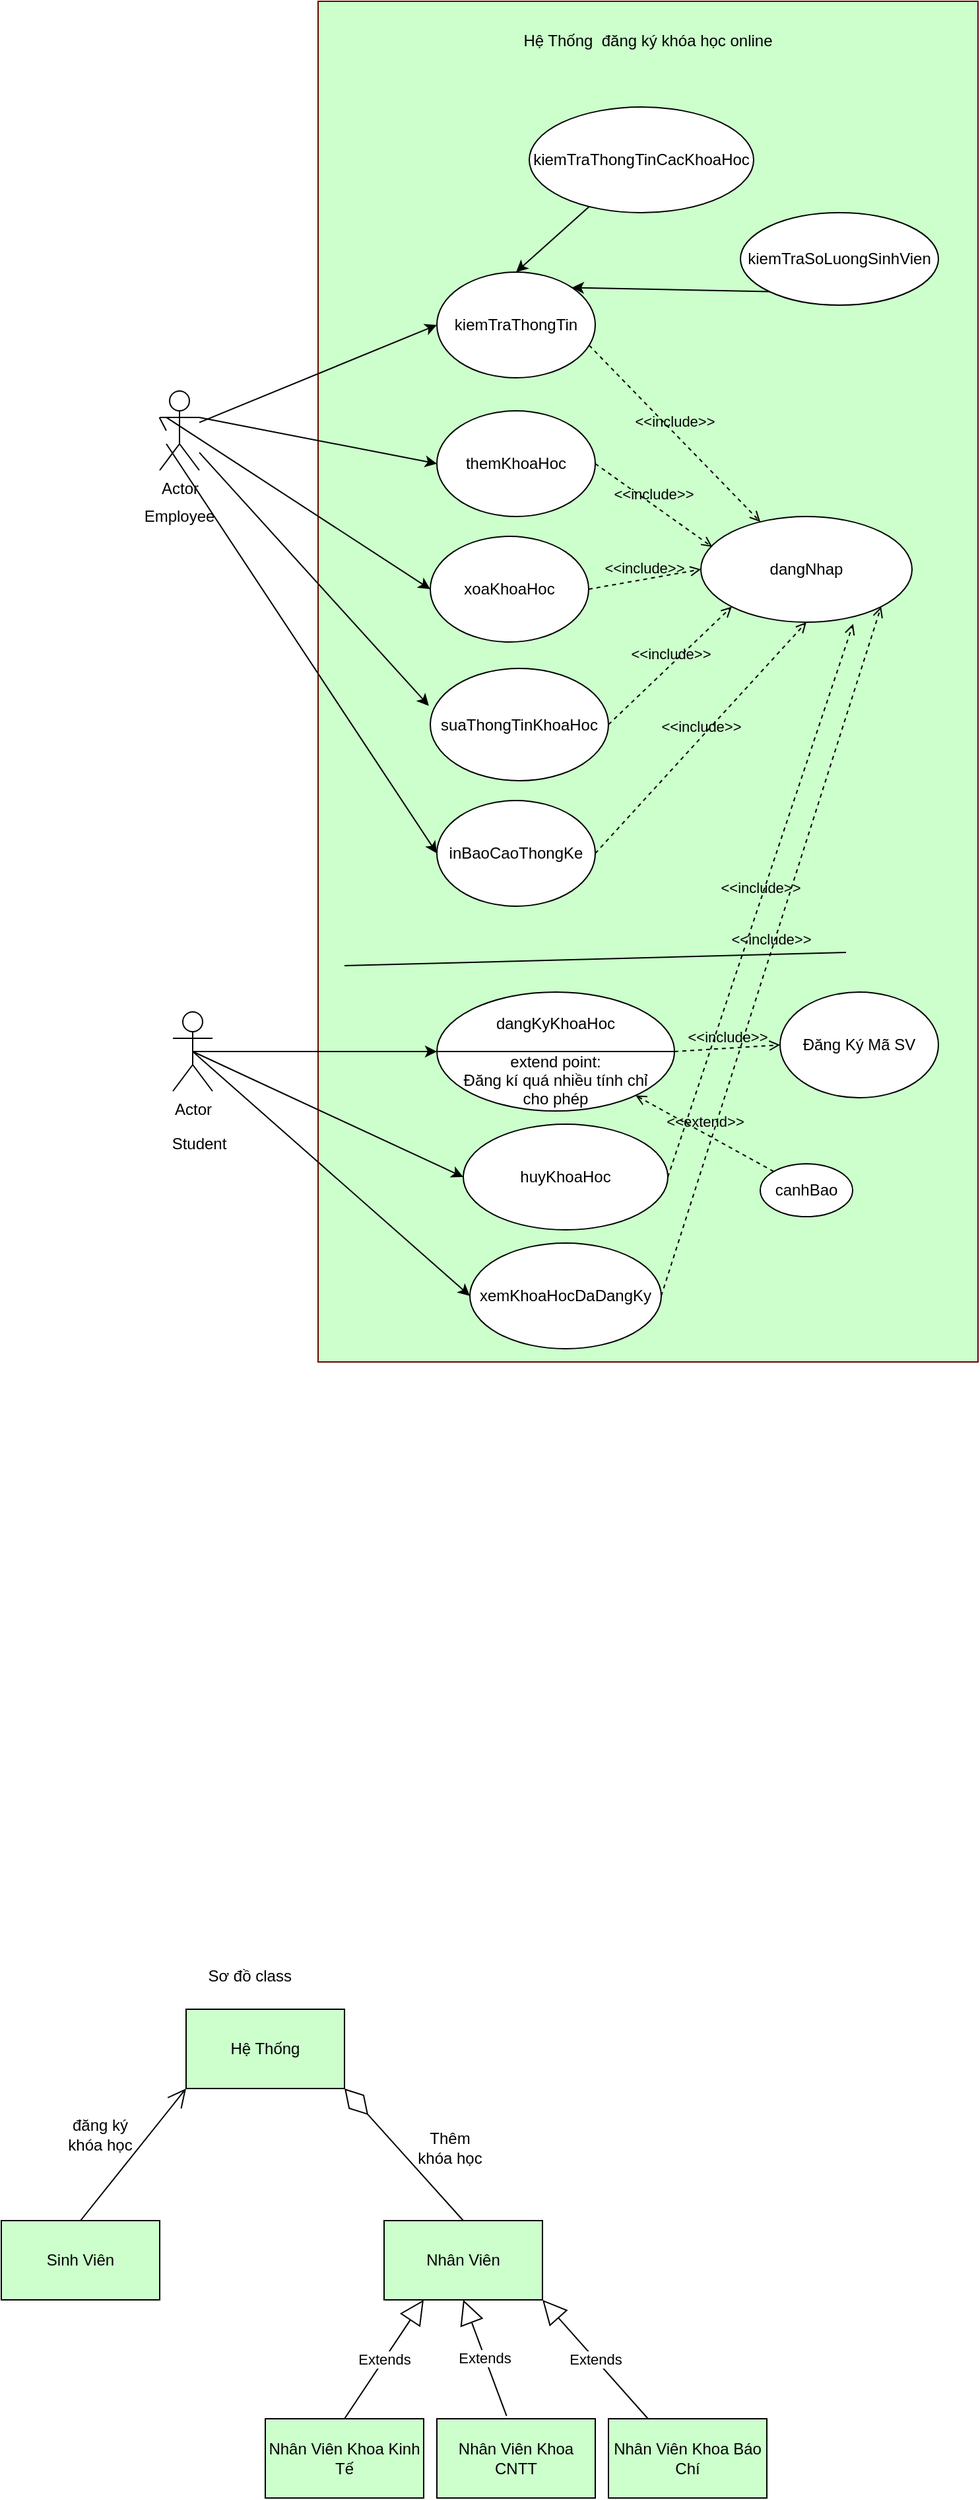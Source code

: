 <mxfile version="16.5.1" type="device"><diagram id="lB1h-7lxpASH3OdDRsPz" name="Page-1"><mxGraphModel dx="1858" dy="2153" grid="1" gridSize="10" guides="1" tooltips="1" connect="1" arrows="1" fold="1" page="1" pageScale="1" pageWidth="850" pageHeight="1100" math="0" shadow="0"><root><mxCell id="0"/><mxCell id="1" parent="0"/><mxCell id="tVhqEvvE7kMgc86qGGUo-36" value="" style="rounded=0;whiteSpace=wrap;html=1;fillColor=#CCFFCC;strokeColor=#6F0000;fontColor=#ffffff;" parent="1" vertex="1"><mxGeometry x="870" y="-580" width="500" height="1030" as="geometry"/></mxCell><mxCell id="pz9MaHcPiONFDGKfk24B-2" value="Actor" style="shape=umlActor;verticalLabelPosition=bottom;verticalAlign=top;html=1;outlineConnect=0;" parent="1" vertex="1"><mxGeometry x="760" y="185" width="30" height="60" as="geometry"/></mxCell><mxCell id="pz9MaHcPiONFDGKfk24B-7" value="Employee" style="text;html=1;strokeColor=none;fillColor=none;align=center;verticalAlign=middle;whiteSpace=wrap;rounded=0;" parent="1" vertex="1"><mxGeometry x="735" y="-205" width="60" height="30" as="geometry"/></mxCell><mxCell id="pz9MaHcPiONFDGKfk24B-8" value="Student" style="text;html=1;strokeColor=none;fillColor=none;align=center;verticalAlign=middle;whiteSpace=wrap;rounded=0;" parent="1" vertex="1"><mxGeometry x="750" y="270" width="60" height="30" as="geometry"/></mxCell><mxCell id="pz9MaHcPiONFDGKfk24B-9" value="kiemTraThongTin" style="ellipse;whiteSpace=wrap;html=1;" parent="1" vertex="1"><mxGeometry x="960" y="-375" width="120" height="80" as="geometry"/></mxCell><mxCell id="pz9MaHcPiONFDGKfk24B-12" value="xoaKhoaHoc" style="ellipse;whiteSpace=wrap;html=1;" parent="1" vertex="1"><mxGeometry x="955" y="-175" width="120" height="80" as="geometry"/></mxCell><mxCell id="pz9MaHcPiONFDGKfk24B-21" value="inBaoCaoThongKe" style="ellipse;whiteSpace=wrap;html=1;" parent="1" vertex="1"><mxGeometry x="960" y="25" width="120" height="80" as="geometry"/></mxCell><mxCell id="pz9MaHcPiONFDGKfk24B-23" value="suaThongTinKhoaHoc" style="ellipse;whiteSpace=wrap;html=1;" parent="1" vertex="1"><mxGeometry x="955" y="-75" width="135" height="85" as="geometry"/></mxCell><mxCell id="tVhqEvvE7kMgc86qGGUo-2" value="" style="endArrow=classic;html=1;rounded=0;entryX=0;entryY=0.5;entryDx=0;entryDy=0;" parent="1" source="pz9MaHcPiONFDGKfk24B-4" target="pz9MaHcPiONFDGKfk24B-9" edge="1"><mxGeometry width="50" height="50" relative="1" as="geometry"><mxPoint x="925" y="-75" as="sourcePoint"/><mxPoint x="975" y="-125" as="targetPoint"/></mxGeometry></mxCell><mxCell id="tVhqEvvE7kMgc86qGGUo-3" value="" style="endArrow=classic;html=1;rounded=0;entryX=0;entryY=0.5;entryDx=0;entryDy=0;exitX=1;exitY=0.333;exitDx=0;exitDy=0;exitPerimeter=0;" parent="1" source="pz9MaHcPiONFDGKfk24B-4" target="tVhqEvvE7kMgc86qGGUo-79" edge="1"><mxGeometry width="50" height="50" relative="1" as="geometry"><mxPoint x="760" y="-250.455" as="sourcePoint"/><mxPoint x="944.72" y="-249.8" as="targetPoint"/></mxGeometry></mxCell><mxCell id="tVhqEvvE7kMgc86qGGUo-4" value="" style="endArrow=classic;html=1;rounded=0;entryX=0;entryY=0.5;entryDx=0;entryDy=0;" parent="1" target="pz9MaHcPiONFDGKfk24B-12" edge="1"><mxGeometry width="50" height="50" relative="1" as="geometry"><mxPoint x="755" y="-265" as="sourcePoint"/><mxPoint x="975" y="-315.0" as="targetPoint"/></mxGeometry></mxCell><mxCell id="tVhqEvvE7kMgc86qGGUo-6" value="" style="endArrow=classic;html=1;rounded=0;entryX=-0.008;entryY=0.333;entryDx=0;entryDy=0;entryPerimeter=0;startArrow=none;" parent="1" source="pz9MaHcPiONFDGKfk24B-4" target="pz9MaHcPiONFDGKfk24B-23" edge="1"><mxGeometry width="50" height="50" relative="1" as="geometry"><mxPoint x="755" y="-255" as="sourcePoint"/><mxPoint x="995" y="-55" as="targetPoint"/></mxGeometry></mxCell><mxCell id="tVhqEvvE7kMgc86qGGUo-7" value="" style="endArrow=classic;html=1;rounded=0;entryX=0;entryY=0.5;entryDx=0;entryDy=0;" parent="1" target="pz9MaHcPiONFDGKfk24B-21" edge="1"><mxGeometry width="50" height="50" relative="1" as="geometry"><mxPoint x="755" y="-245" as="sourcePoint"/><mxPoint x="845" y="55" as="targetPoint"/></mxGeometry></mxCell><mxCell id="tVhqEvvE7kMgc86qGGUo-21" value="canhBao" style="ellipse;whiteSpace=wrap;html=1;" parent="1" vertex="1"><mxGeometry x="1205" y="300" width="70" height="40" as="geometry"/></mxCell><mxCell id="tVhqEvvE7kMgc86qGGUo-22" value="&amp;lt;&amp;lt;extend&amp;gt;&amp;gt;" style="html=1;verticalAlign=bottom;labelBackgroundColor=none;endArrow=open;endFill=0;dashed=1;rounded=0;exitX=0;exitY=0;exitDx=0;exitDy=0;" parent="1" source="tVhqEvvE7kMgc86qGGUo-21" target="tVhqEvvE7kMgc86qGGUo-78" edge="1"><mxGeometry width="160" relative="1" as="geometry"><mxPoint x="1105" y="-100" as="sourcePoint"/><mxPoint x="1104.14" y="-176.66" as="targetPoint"/></mxGeometry></mxCell><mxCell id="tVhqEvvE7kMgc86qGGUo-31" value="kiemTraThongTinCacKhoaHoc" style="ellipse;whiteSpace=wrap;html=1;" parent="1" vertex="1"><mxGeometry x="1030" y="-500" width="170" height="80" as="geometry"/></mxCell><mxCell id="tVhqEvvE7kMgc86qGGUo-32" value="" style="endArrow=classic;html=1;rounded=0;entryX=0.5;entryY=0;entryDx=0;entryDy=0;" parent="1" source="tVhqEvvE7kMgc86qGGUo-31" target="pz9MaHcPiONFDGKfk24B-9" edge="1"><mxGeometry width="50" height="50" relative="1" as="geometry"><mxPoint x="1065" y="-295" as="sourcePoint"/><mxPoint x="1115" y="-345" as="targetPoint"/></mxGeometry></mxCell><mxCell id="tVhqEvvE7kMgc86qGGUo-33" value="kiemTraSoLuongSinhVien" style="ellipse;whiteSpace=wrap;html=1;" parent="1" vertex="1"><mxGeometry x="1190" y="-420" width="150" height="70" as="geometry"/></mxCell><mxCell id="tVhqEvvE7kMgc86qGGUo-34" value="" style="endArrow=classic;html=1;rounded=0;exitX=0;exitY=1;exitDx=0;exitDy=0;entryX=1;entryY=0;entryDx=0;entryDy=0;" parent="1" source="tVhqEvvE7kMgc86qGGUo-33" target="pz9MaHcPiONFDGKfk24B-9" edge="1"><mxGeometry width="50" height="50" relative="1" as="geometry"><mxPoint x="1065" y="-285" as="sourcePoint"/><mxPoint x="1115" y="-335" as="targetPoint"/></mxGeometry></mxCell><mxCell id="tVhqEvvE7kMgc86qGGUo-40" value="Hệ Thống&amp;nbsp; đăng ký khóa học online" style="text;html=1;strokeColor=none;fillColor=none;align=center;verticalAlign=middle;whiteSpace=wrap;rounded=0;" parent="1" vertex="1"><mxGeometry x="1010" y="-565" width="220" height="30" as="geometry"/></mxCell><mxCell id="tVhqEvvE7kMgc86qGGUo-66" style="edgeStyle=orthogonalEdgeStyle;rounded=0;orthogonalLoop=1;jettySize=auto;html=1;exitX=0.5;exitY=1;exitDx=0;exitDy=0;" parent="1" edge="1"><mxGeometry relative="1" as="geometry"><mxPoint x="1085" y="460" as="sourcePoint"/><mxPoint x="1085" y="460" as="targetPoint"/></mxGeometry></mxCell><mxCell id="tVhqEvvE7kMgc86qGGUo-68" value="huyKhoaHoc" style="ellipse;whiteSpace=wrap;html=1;" parent="1" vertex="1"><mxGeometry x="980" y="270" width="155" height="80" as="geometry"/></mxCell><mxCell id="tVhqEvvE7kMgc86qGGUo-78" value="&lt;span&gt;&lt;br&gt;&lt;/span&gt;dangKyKhoaHoc&lt;br&gt;&lt;br&gt;&lt;span&gt;extend point:&lt;/span&gt;&lt;br&gt;&lt;span&gt;Đăng kí quá nhiều tính chỉ&lt;br&gt;cho phép&lt;br&gt;&lt;/span&gt;" style="shape=lineEllipse;perimeter=ellipsePerimeter;whiteSpace=wrap;html=1;backgroundOutline=1;" parent="1" vertex="1"><mxGeometry x="960" y="170" width="180" height="90" as="geometry"/></mxCell><mxCell id="tVhqEvvE7kMgc86qGGUo-79" value="themKhoaHoc" style="ellipse;whiteSpace=wrap;html=1;" parent="1" vertex="1"><mxGeometry x="960" y="-270" width="120" height="80" as="geometry"/></mxCell><mxCell id="tVhqEvvE7kMgc86qGGUo-81" value="" style="endArrow=none;html=1;rounded=0;" parent="1" edge="1"><mxGeometry width="50" height="50" relative="1" as="geometry"><mxPoint x="890" y="150" as="sourcePoint"/><mxPoint x="1270" y="140" as="targetPoint"/></mxGeometry></mxCell><mxCell id="_JqN_RBT8FjLGJyVjGAs-5" value="dangNhap" style="ellipse;whiteSpace=wrap;html=1;" parent="1" vertex="1"><mxGeometry x="1160" y="-190" width="160" height="80" as="geometry"/></mxCell><mxCell id="_JqN_RBT8FjLGJyVjGAs-8" value="xemKhoaHocDaDangKy" style="ellipse;whiteSpace=wrap;html=1;" parent="1" vertex="1"><mxGeometry x="985" y="360" width="145" height="80" as="geometry"/></mxCell><mxCell id="_JqN_RBT8FjLGJyVjGAs-11" value="&amp;lt;&amp;lt;include&amp;gt;&amp;gt;" style="html=1;verticalAlign=bottom;labelBackgroundColor=none;endArrow=open;endFill=0;dashed=1;rounded=0;exitX=0.961;exitY=0.692;exitDx=0;exitDy=0;exitPerimeter=0;" parent="1" source="pz9MaHcPiONFDGKfk24B-9" target="_JqN_RBT8FjLGJyVjGAs-5" edge="1"><mxGeometry width="160" relative="1" as="geometry"><mxPoint x="910" y="-40" as="sourcePoint"/><mxPoint x="1070" y="-40" as="targetPoint"/></mxGeometry></mxCell><mxCell id="_JqN_RBT8FjLGJyVjGAs-12" value="&amp;lt;&amp;lt;include&amp;gt;&amp;gt;" style="html=1;verticalAlign=bottom;labelBackgroundColor=none;endArrow=open;endFill=0;dashed=1;rounded=0;exitX=1;exitY=0.5;exitDx=0;exitDy=0;entryX=0.054;entryY=0.288;entryDx=0;entryDy=0;entryPerimeter=0;" parent="1" source="tVhqEvvE7kMgc86qGGUo-79" target="_JqN_RBT8FjLGJyVjGAs-5" edge="1"><mxGeometry width="160" relative="1" as="geometry"><mxPoint x="1085.32" y="-309.64" as="sourcePoint"/><mxPoint x="1215.155" y="-176.006" as="targetPoint"/></mxGeometry></mxCell><mxCell id="_JqN_RBT8FjLGJyVjGAs-13" value="&amp;lt;&amp;lt;include&amp;gt;&amp;gt;" style="html=1;verticalAlign=bottom;labelBackgroundColor=none;endArrow=open;endFill=0;dashed=1;rounded=0;exitX=1;exitY=0.5;exitDx=0;exitDy=0;entryX=0;entryY=0.5;entryDx=0;entryDy=0;" parent="1" source="pz9MaHcPiONFDGKfk24B-12" target="_JqN_RBT8FjLGJyVjGAs-5" edge="1"><mxGeometry width="160" relative="1" as="geometry"><mxPoint x="1095.32" y="-299.64" as="sourcePoint"/><mxPoint x="1225.155" y="-166.006" as="targetPoint"/></mxGeometry></mxCell><mxCell id="_JqN_RBT8FjLGJyVjGAs-14" value="&amp;lt;&amp;lt;include&amp;gt;&amp;gt;" style="html=1;verticalAlign=bottom;labelBackgroundColor=none;endArrow=open;endFill=0;dashed=1;rounded=0;exitX=1;exitY=0.5;exitDx=0;exitDy=0;entryX=0;entryY=1;entryDx=0;entryDy=0;" parent="1" source="pz9MaHcPiONFDGKfk24B-23" target="_JqN_RBT8FjLGJyVjGAs-5" edge="1"><mxGeometry width="160" relative="1" as="geometry"><mxPoint x="1105.32" y="-289.64" as="sourcePoint"/><mxPoint x="1235.155" y="-156.006" as="targetPoint"/></mxGeometry></mxCell><mxCell id="_JqN_RBT8FjLGJyVjGAs-15" value="&amp;lt;&amp;lt;include&amp;gt;&amp;gt;" style="html=1;verticalAlign=bottom;labelBackgroundColor=none;endArrow=open;endFill=0;dashed=1;rounded=0;exitX=1;exitY=0.5;exitDx=0;exitDy=0;entryX=0.5;entryY=1;entryDx=0;entryDy=0;" parent="1" source="pz9MaHcPiONFDGKfk24B-21" target="_JqN_RBT8FjLGJyVjGAs-5" edge="1"><mxGeometry width="160" relative="1" as="geometry"><mxPoint x="1115.32" y="-279.64" as="sourcePoint"/><mxPoint x="1245.155" y="-146.006" as="targetPoint"/></mxGeometry></mxCell><mxCell id="_JqN_RBT8FjLGJyVjGAs-17" value="&amp;lt;&amp;lt;include&amp;gt;&amp;gt;" style="html=1;verticalAlign=bottom;labelBackgroundColor=none;endArrow=open;endFill=0;dashed=1;rounded=0;exitX=1;exitY=0.5;exitDx=0;exitDy=0;entryX=0.721;entryY=1.016;entryDx=0;entryDy=0;entryPerimeter=0;" parent="1" source="tVhqEvvE7kMgc86qGGUo-68" target="_JqN_RBT8FjLGJyVjGAs-5" edge="1"><mxGeometry width="160" relative="1" as="geometry"><mxPoint x="910" y="140" as="sourcePoint"/><mxPoint x="1070" y="140" as="targetPoint"/></mxGeometry></mxCell><mxCell id="_JqN_RBT8FjLGJyVjGAs-19" value="" style="endArrow=classic;html=1;rounded=0;exitX=0.5;exitY=0.5;exitDx=0;exitDy=0;exitPerimeter=0;entryX=0;entryY=0.5;entryDx=0;entryDy=0;" parent="1" source="pz9MaHcPiONFDGKfk24B-2" target="tVhqEvvE7kMgc86qGGUo-78" edge="1"><mxGeometry width="50" height="50" relative="1" as="geometry"><mxPoint x="970" y="160" as="sourcePoint"/><mxPoint x="960" y="210" as="targetPoint"/></mxGeometry></mxCell><mxCell id="_JqN_RBT8FjLGJyVjGAs-20" value="" style="endArrow=classic;html=1;rounded=0;exitX=0.5;exitY=0.5;exitDx=0;exitDy=0;exitPerimeter=0;entryX=0;entryY=0.5;entryDx=0;entryDy=0;" parent="1" source="pz9MaHcPiONFDGKfk24B-2" target="tVhqEvvE7kMgc86qGGUo-68" edge="1"><mxGeometry width="50" height="50" relative="1" as="geometry"><mxPoint x="735" y="210" as="sourcePoint"/><mxPoint x="970.0" y="225" as="targetPoint"/></mxGeometry></mxCell><mxCell id="_JqN_RBT8FjLGJyVjGAs-21" value="" style="endArrow=classic;html=1;rounded=0;exitX=0.5;exitY=0.5;exitDx=0;exitDy=0;exitPerimeter=0;entryX=0;entryY=0.5;entryDx=0;entryDy=0;" parent="1" source="pz9MaHcPiONFDGKfk24B-2" target="_JqN_RBT8FjLGJyVjGAs-8" edge="1"><mxGeometry width="50" height="50" relative="1" as="geometry"><mxPoint x="745" y="220" as="sourcePoint"/><mxPoint x="980.0" y="235" as="targetPoint"/></mxGeometry></mxCell><mxCell id="_JqN_RBT8FjLGJyVjGAs-22" value="&amp;lt;&amp;lt;include&amp;gt;&amp;gt;" style="html=1;verticalAlign=bottom;labelBackgroundColor=none;endArrow=open;endFill=0;dashed=1;rounded=0;exitX=1;exitY=0.5;exitDx=0;exitDy=0;entryX=1;entryY=1;entryDx=0;entryDy=0;" parent="1" source="_JqN_RBT8FjLGJyVjGAs-8" target="_JqN_RBT8FjLGJyVjGAs-5" edge="1"><mxGeometry width="160" relative="1" as="geometry"><mxPoint x="1145.0" y="320" as="sourcePoint"/><mxPoint x="1285.36" y="-98.72" as="targetPoint"/></mxGeometry></mxCell><mxCell id="pz9MaHcPiONFDGKfk24B-4" value="Actor" style="shape=umlActor;verticalLabelPosition=bottom;verticalAlign=top;html=1;outlineConnect=0;" parent="1" vertex="1"><mxGeometry x="750" y="-285" width="30" height="60" as="geometry"/></mxCell><mxCell id="_JqN_RBT8FjLGJyVjGAs-23" value="" style="endArrow=none;html=1;rounded=0;entryX=-0.008;entryY=0.333;entryDx=0;entryDy=0;entryPerimeter=0;" parent="1" target="pz9MaHcPiONFDGKfk24B-4" edge="1"><mxGeometry width="50" height="50" relative="1" as="geometry"><mxPoint x="755" y="-255" as="sourcePoint"/><mxPoint x="953.92" y="-46.695" as="targetPoint"/></mxGeometry></mxCell><mxCell id="_JqN_RBT8FjLGJyVjGAs-24" value="Đăng Ký Mã SV" style="ellipse;whiteSpace=wrap;html=1;" parent="1" vertex="1"><mxGeometry x="1220" y="170" width="120" height="80" as="geometry"/></mxCell><mxCell id="_JqN_RBT8FjLGJyVjGAs-25" value="&amp;lt;&amp;lt;include&amp;gt;&amp;gt;" style="html=1;verticalAlign=bottom;labelBackgroundColor=none;endArrow=open;endFill=0;dashed=1;rounded=0;exitX=1;exitY=0.5;exitDx=0;exitDy=0;entryX=0;entryY=0.5;entryDx=0;entryDy=0;" parent="1" source="tVhqEvvE7kMgc86qGGUo-78" target="_JqN_RBT8FjLGJyVjGAs-24" edge="1"><mxGeometry width="160" relative="1" as="geometry"><mxPoint x="1085.32" y="-309.64" as="sourcePoint"/><mxPoint x="1215.155" y="-176.006" as="targetPoint"/></mxGeometry></mxCell><mxCell id="dJzeNzCJfTSAIIHBgPwn-1" value="Sinh Viên" style="rounded=0;whiteSpace=wrap;html=1;fillColor=#CCFFCC;" vertex="1" parent="1"><mxGeometry x="630" y="1100" width="120" height="60" as="geometry"/></mxCell><mxCell id="dJzeNzCJfTSAIIHBgPwn-2" value="Sơ đồ class&amp;nbsp;" style="text;html=1;strokeColor=none;fillColor=none;align=center;verticalAlign=middle;whiteSpace=wrap;rounded=0;" vertex="1" parent="1"><mxGeometry x="680" y="900" width="280" height="30" as="geometry"/></mxCell><mxCell id="dJzeNzCJfTSAIIHBgPwn-3" value="Nhân Viên" style="rounded=0;whiteSpace=wrap;html=1;fillColor=#CCFFCC;" vertex="1" parent="1"><mxGeometry x="920" y="1100" width="120" height="60" as="geometry"/></mxCell><mxCell id="dJzeNzCJfTSAIIHBgPwn-4" value="Hệ Thống" style="rounded=0;whiteSpace=wrap;html=1;fillColor=#CCFFCC;" vertex="1" parent="1"><mxGeometry x="770" y="940" width="120" height="60" as="geometry"/></mxCell><mxCell id="dJzeNzCJfTSAIIHBgPwn-9" value="đăng ký khóa học" style="text;html=1;strokeColor=none;fillColor=none;align=center;verticalAlign=middle;whiteSpace=wrap;rounded=0;" vertex="1" parent="1"><mxGeometry x="675" y="1020" width="60" height="30" as="geometry"/></mxCell><mxCell id="dJzeNzCJfTSAIIHBgPwn-12" value="" style="endArrow=diamondThin;endFill=0;endSize=24;html=1;rounded=0;entryX=1;entryY=1;entryDx=0;entryDy=0;exitX=0.5;exitY=0;exitDx=0;exitDy=0;" edge="1" parent="1" source="dJzeNzCJfTSAIIHBgPwn-3" target="dJzeNzCJfTSAIIHBgPwn-4"><mxGeometry width="160" relative="1" as="geometry"><mxPoint x="810" y="1040" as="sourcePoint"/><mxPoint x="970" y="1040" as="targetPoint"/></mxGeometry></mxCell><mxCell id="dJzeNzCJfTSAIIHBgPwn-13" value="" style="endArrow=open;endFill=1;endSize=12;html=1;rounded=0;exitX=0.5;exitY=0;exitDx=0;exitDy=0;entryX=0;entryY=1;entryDx=0;entryDy=0;" edge="1" parent="1" source="dJzeNzCJfTSAIIHBgPwn-1" target="dJzeNzCJfTSAIIHBgPwn-4"><mxGeometry width="160" relative="1" as="geometry"><mxPoint x="940" y="990" as="sourcePoint"/><mxPoint x="1100" y="990" as="targetPoint"/></mxGeometry></mxCell><mxCell id="dJzeNzCJfTSAIIHBgPwn-15" value="Extends" style="endArrow=block;endSize=16;endFill=0;html=1;rounded=0;entryX=0.25;entryY=1;entryDx=0;entryDy=0;" edge="1" parent="1" target="dJzeNzCJfTSAIIHBgPwn-3"><mxGeometry width="160" relative="1" as="geometry"><mxPoint x="890" y="1250" as="sourcePoint"/><mxPoint x="990" y="990" as="targetPoint"/></mxGeometry></mxCell><mxCell id="dJzeNzCJfTSAIIHBgPwn-16" value="Nhân Viên Khoa Kinh Tế" style="rounded=0;whiteSpace=wrap;html=1;fillColor=#CCFFCC;" vertex="1" parent="1"><mxGeometry x="830" y="1250" width="120" height="60" as="geometry"/></mxCell><mxCell id="dJzeNzCJfTSAIIHBgPwn-17" value="Nhân Viên Khoa CNTT" style="rounded=0;whiteSpace=wrap;html=1;fillColor=#CCFFCC;" vertex="1" parent="1"><mxGeometry x="960" y="1250" width="120" height="60" as="geometry"/></mxCell><mxCell id="dJzeNzCJfTSAIIHBgPwn-18" value="Extends" style="endArrow=block;endSize=16;endFill=0;html=1;rounded=0;entryX=0.5;entryY=1;entryDx=0;entryDy=0;exitX=0.44;exitY=-0.036;exitDx=0;exitDy=0;exitPerimeter=0;" edge="1" parent="1" source="dJzeNzCJfTSAIIHBgPwn-17" target="dJzeNzCJfTSAIIHBgPwn-3"><mxGeometry width="160" relative="1" as="geometry"><mxPoint x="900" y="1260" as="sourcePoint"/><mxPoint x="930" y="1160" as="targetPoint"/></mxGeometry></mxCell><mxCell id="dJzeNzCJfTSAIIHBgPwn-19" value="Nhân Viên Khoa Báo Chí" style="rounded=0;whiteSpace=wrap;html=1;fillColor=#CCFFCC;" vertex="1" parent="1"><mxGeometry x="1090" y="1250" width="120" height="60" as="geometry"/></mxCell><mxCell id="dJzeNzCJfTSAIIHBgPwn-20" value="Extends" style="endArrow=block;endSize=16;endFill=0;html=1;rounded=0;entryX=1;entryY=1;entryDx=0;entryDy=0;exitX=0.25;exitY=0;exitDx=0;exitDy=0;" edge="1" parent="1" source="dJzeNzCJfTSAIIHBgPwn-19" target="dJzeNzCJfTSAIIHBgPwn-3"><mxGeometry width="160" relative="1" as="geometry"><mxPoint x="1032.8" y="1257.84" as="sourcePoint"/><mxPoint x="960" y="1160" as="targetPoint"/></mxGeometry></mxCell><mxCell id="dJzeNzCJfTSAIIHBgPwn-21" value="Thêm khóa học" style="text;html=1;strokeColor=none;fillColor=none;align=center;verticalAlign=middle;whiteSpace=wrap;rounded=0;" vertex="1" parent="1"><mxGeometry x="940" y="1030" width="60" height="30" as="geometry"/></mxCell></root></mxGraphModel></diagram></mxfile>